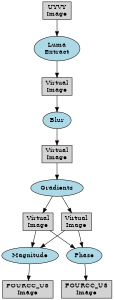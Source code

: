 digraph simple_parallel {
    size=2;
    rankdir=TB;
    node [shape=oval style=filled fillcolor=lightblue];
    
    N0 [label="Luma\nExtract" URL="\ref vxChannelExtractNode"];
    N1 [label="Blur" URL="\ref vxGaussian3x3Node"];
    N2 [label="Gradients" URL="\ref vxSobel3x3Node"];
    N3 [label="Magnitude" URL="\ref vxMagnitudeNode"];
    N4 [label="Phase" URL="\ref vxPhaseNode"];

    I0 [label="UYVY\nImage" shape=box style=filled fillcolor=lightgrey];
    I1 [label="FOURCC_U8\nImage" shape=box style=filled fillcolor=lightgrey];
    I2 [label="FOURCC_U8\nImage" shape=box style=filled fillcolor=lightgrey];
        
    V0 [label="Virtual\nImage" shape=box style=filled fillcolor=lightgrey];
    V1 [label="Virtual\nImage" shape=box style=filled fillcolor=lightgrey];
    V2 [label="Virtual\nImage" shape=box style=filled fillcolor=lightgrey];
    V3 [label="Virtual\nImage" shape=box style=filled fillcolor=lightgrey];
    
    I0 -> N0 -> V0;
    V0 -> N1 -> V1;
    V1 -> N2 -> V2;
          N2 -> V3;
    V2 -> N3 -> I1;
    V3 -> N3;
    V2 -> N4 -> I2;
    V3 -> N4;
}
